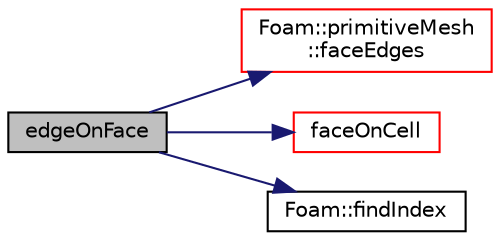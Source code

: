 digraph "edgeOnFace"
{
  bgcolor="transparent";
  edge [fontname="Helvetica",fontsize="10",labelfontname="Helvetica",labelfontsize="10"];
  node [fontname="Helvetica",fontsize="10",shape=record];
  rankdir="LR";
  Node1 [label="edgeOnFace",height=0.2,width=0.4,color="black", fillcolor="grey75", style="filled", fontcolor="black"];
  Node1 -> Node2 [color="midnightblue",fontsize="10",style="solid",fontname="Helvetica"];
  Node2 [label="Foam::primitiveMesh\l::faceEdges",height=0.2,width=0.4,color="red",URL="$a02008.html#af8f18d40d14450677bb24334032e7638"];
  Node1 -> Node3 [color="midnightblue",fontsize="10",style="solid",fontname="Helvetica"];
  Node3 [label="faceOnCell",height=0.2,width=0.4,color="red",URL="$a11030.html#a5ff95c1236db4d2bb2ffea1192ceb8e3",tooltip="Is face used by cell. "];
  Node1 -> Node4 [color="midnightblue",fontsize="10",style="solid",fontname="Helvetica"];
  Node4 [label="Foam::findIndex",height=0.2,width=0.4,color="black",URL="$a10974.html#ac16695f83f370df159eed19f92d095fb",tooltip="Find first occurence of given element and return index,. "];
}
